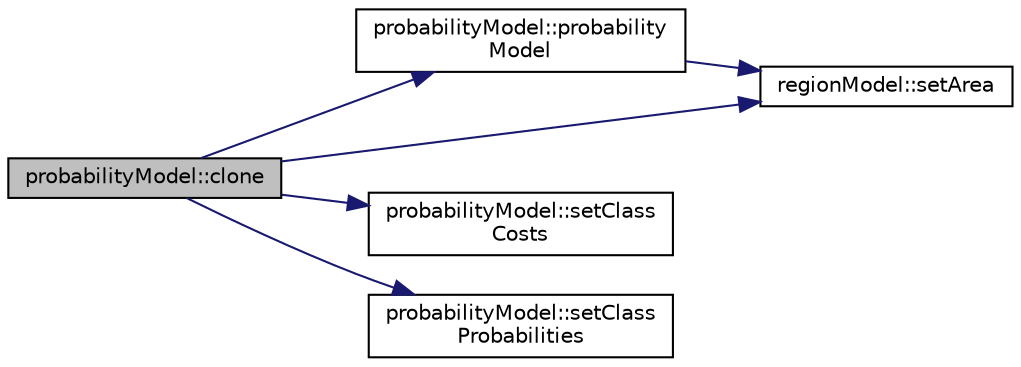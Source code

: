 digraph "probabilityModel::clone"
{
  edge [fontname="Helvetica",fontsize="10",labelfontname="Helvetica",labelfontsize="10"];
  node [fontname="Helvetica",fontsize="10",shape=record];
  rankdir="LR";
  Node1 [label="probabilityModel::clone",height=0.2,width=0.4,color="black", fillcolor="grey75", style="filled", fontcolor="black"];
  Node1 -> Node2 [color="midnightblue",fontsize="10",style="solid",fontname="Helvetica"];
  Node2 [label="probabilityModel::probability\lModel",height=0.2,width=0.4,color="black", fillcolor="white", style="filled",URL="$classprobability_model.html#ac2356304ead700ea3b440261149b57cc"];
  Node2 -> Node3 [color="midnightblue",fontsize="10",style="solid",fontname="Helvetica"];
  Node3 [label="regionModel::setArea",height=0.2,width=0.4,color="black", fillcolor="white", style="filled",URL="$classregion_model.html#a7f6a5d1ab86d69e213ebb81973481330"];
  Node1 -> Node4 [color="midnightblue",fontsize="10",style="solid",fontname="Helvetica"];
  Node4 [label="probabilityModel::setClass\lCosts",height=0.2,width=0.4,color="black", fillcolor="white", style="filled",URL="$classprobability_model.html#a899403fad71216e06b74f8e7238d54d2"];
  Node1 -> Node5 [color="midnightblue",fontsize="10",style="solid",fontname="Helvetica"];
  Node5 [label="probabilityModel::setClass\lProbabilities",height=0.2,width=0.4,color="black", fillcolor="white", style="filled",URL="$classprobability_model.html#ac8e7520373affaa4d4134ee6ac8b153a"];
  Node1 -> Node3 [color="midnightblue",fontsize="10",style="solid",fontname="Helvetica"];
}
